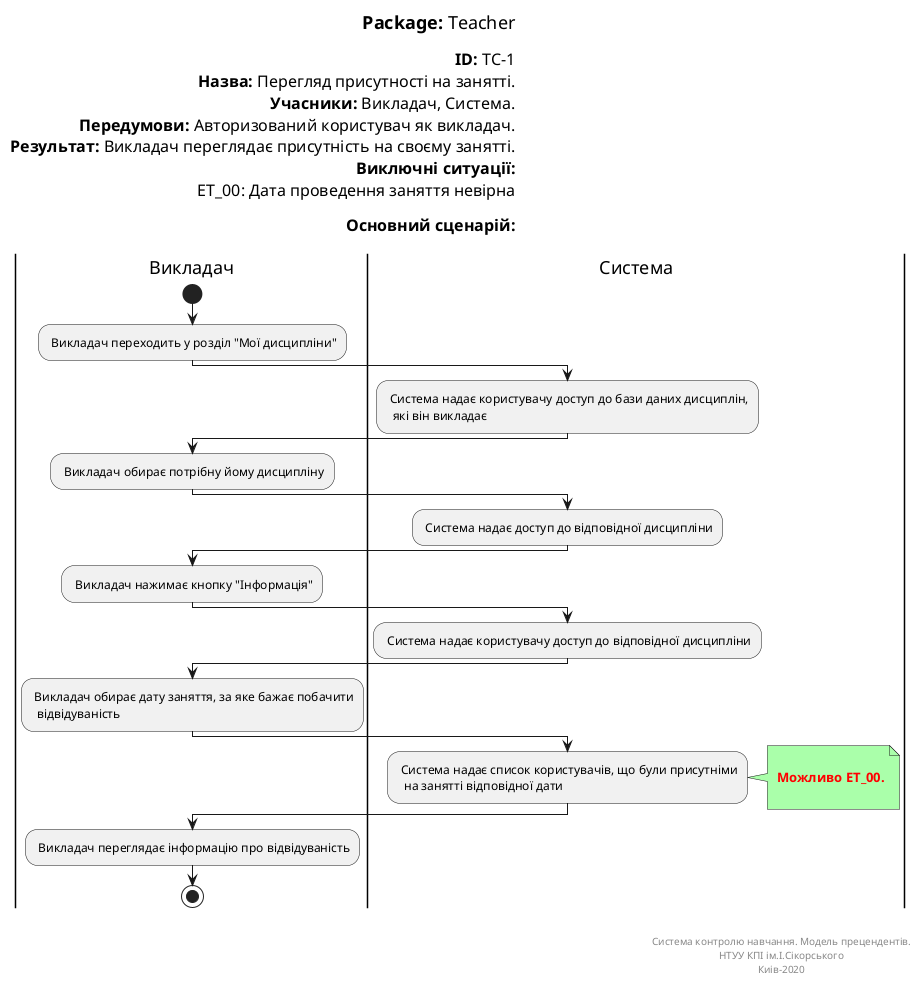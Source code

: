 @startuml
left header
<font color=000 size=18><b>Package:</b> Teacher

<font color=000 size=16><b>ID:</b> TC-1
<font color=000 size=16><b>Назва:</b> Перегляд присутності на занятті.
<font color=000 size=16><b>Учасники:</b> Викладач, Система.
<font color=000 size=16><b>Передумови:</b> Авторизований користувач як викладач.
<font color=000 size=16><b>Результат:</b> Викладач переглядає присутність на своєму занятті.
<font color=000 size=16><b>Виключні ситуації:</b>
<font color=000 size=16> ET_00: Дата проведення заняття невірна

<font color=000 size=16><b>Основний сценарій:</b>

end header

|Викладач|
start
: Викладач переходить у розділ "Мої дисципліни";

|Система|
: Система надає користувачу доступ до бази даних дисциплін, 
  які він викладає;
   
|Викладач|
: Викладач обирає потрібну йому дисципліну;   

|Система|
: Система надає доступ до відповідної дисципліни;

|Викладач|
: Викладач нажимає кнопку "Інформація";   

|Система|
: Система надає користувачу доступ до відповідної дисципліни;


|Викладач|
: Викладач обирає дату заняття, за яке бажає побачити
  відвідуваність;

|Система|
: Система надає список користувачів, що були присутніми
  на занятті відповідної дати;
note right #aaffaa

<font color=red><b> Можливо ET_00.

end note

|Викладач|
: Викладач переглядає інформацію про відвідуваність;  
  
stop;

right footer


Система контролю навчання. Модель прецендентів.
НТУУ КПІ ім.І.Сікорського
Киів-2020
end footer
@enduml
